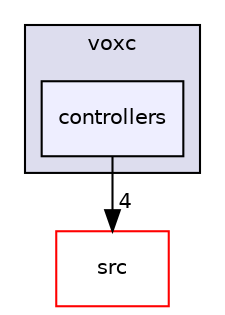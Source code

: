 digraph "F:/etc/repos/OX/apps/voxc/controllers" {
  compound=true
  node [ fontsize="10", fontname="Helvetica"];
  edge [ labelfontsize="10", labelfontname="Helvetica"];
  subgraph clusterdir_502ea5c98b438528a83ad6d476494ca2 {
    graph [ bgcolor="#ddddee", pencolor="black", label="voxc" fontname="Helvetica", fontsize="10", URL="dir_502ea5c98b438528a83ad6d476494ca2.html"]
  dir_a10991176f667f98dceaa48d67168a7d [shape=box, label="controllers", style="filled", fillcolor="#eeeeff", pencolor="black", URL="dir_a10991176f667f98dceaa48d67168a7d.html"];
  }
  dir_e47f67a30d4d4d4212d15d4ad651f8fe [shape=box label="src" fillcolor="white" style="filled" color="red" URL="dir_e47f67a30d4d4d4212d15d4ad651f8fe.html"];
  dir_a10991176f667f98dceaa48d67168a7d->dir_e47f67a30d4d4d4212d15d4ad651f8fe [headlabel="4", labeldistance=1.5 headhref="dir_000009_000011.html"];
}

